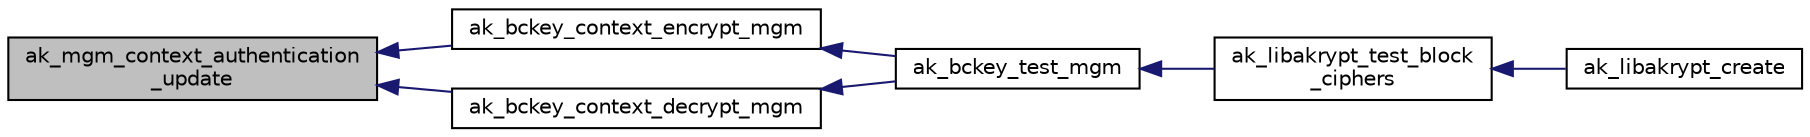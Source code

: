 digraph "ak_mgm_context_authentication_update"
{
  edge [fontname="Helvetica",fontsize="10",labelfontname="Helvetica",labelfontsize="10"];
  node [fontname="Helvetica",fontsize="10",shape=record];
  rankdir="LR";
  Node1 [label="ak_mgm_context_authentication\l_update",height=0.2,width=0.4,color="black", fillcolor="grey75", style="filled", fontcolor="black"];
  Node1 -> Node2 [dir="back",color="midnightblue",fontsize="10",style="solid",fontname="Helvetica"];
  Node2 [label="ak_bckey_context_encrypt_mgm",height=0.2,width=0.4,color="black", fillcolor="white", style="filled",URL="$ak__aead_8h.html#aa419c6d4fff6ded25201ca414e35a3c4",tooltip="Зашифрование данных в режиме MGM с одновременной выработкой имитовставки. "];
  Node2 -> Node3 [dir="back",color="midnightblue",fontsize="10",style="solid",fontname="Helvetica"];
  Node3 [label="ak_bckey_test_mgm",height=0.2,width=0.4,color="black", fillcolor="white", style="filled",URL="$ak__aead_8h.html#a6447348dcbe26bf5823c1493d761816f",tooltip="Тестирование корректной работы режима блочного шифрования с одновременной выработкой имитовставки..."];
  Node3 -> Node4 [dir="back",color="midnightblue",fontsize="10",style="solid",fontname="Helvetica"];
  Node4 [label="ak_libakrypt_test_block\l_ciphers",height=0.2,width=0.4,color="black", fillcolor="white", style="filled",URL="$ak__libakrypt_8c.html#abf5c8b06ef1f02d3311cebe8625fa68d",tooltip="Функция проверяет корректность реализации блочных шифрова и режимов их использования. "];
  Node4 -> Node5 [dir="back",color="midnightblue",fontsize="10",style="solid",fontname="Helvetica"];
  Node5 [label="ak_libakrypt_create",height=0.2,width=0.4,color="black", fillcolor="white", style="filled",URL="$libakrypt_8h.html#a3f840f1a40839f867ba729aa1c5d67b8",tooltip="Функция инициализации и тестирования криптографических механизмов библиотеки. "];
  Node1 -> Node6 [dir="back",color="midnightblue",fontsize="10",style="solid",fontname="Helvetica"];
  Node6 [label="ak_bckey_context_decrypt_mgm",height=0.2,width=0.4,color="black", fillcolor="white", style="filled",URL="$ak__aead_8h.html#a26feed21c6096fd7216acd19e5e7896e",tooltip="Расшифрование данных в режиме MGM с одновременной проверкой имитовставки. "];
  Node6 -> Node3 [dir="back",color="midnightblue",fontsize="10",style="solid",fontname="Helvetica"];
}
